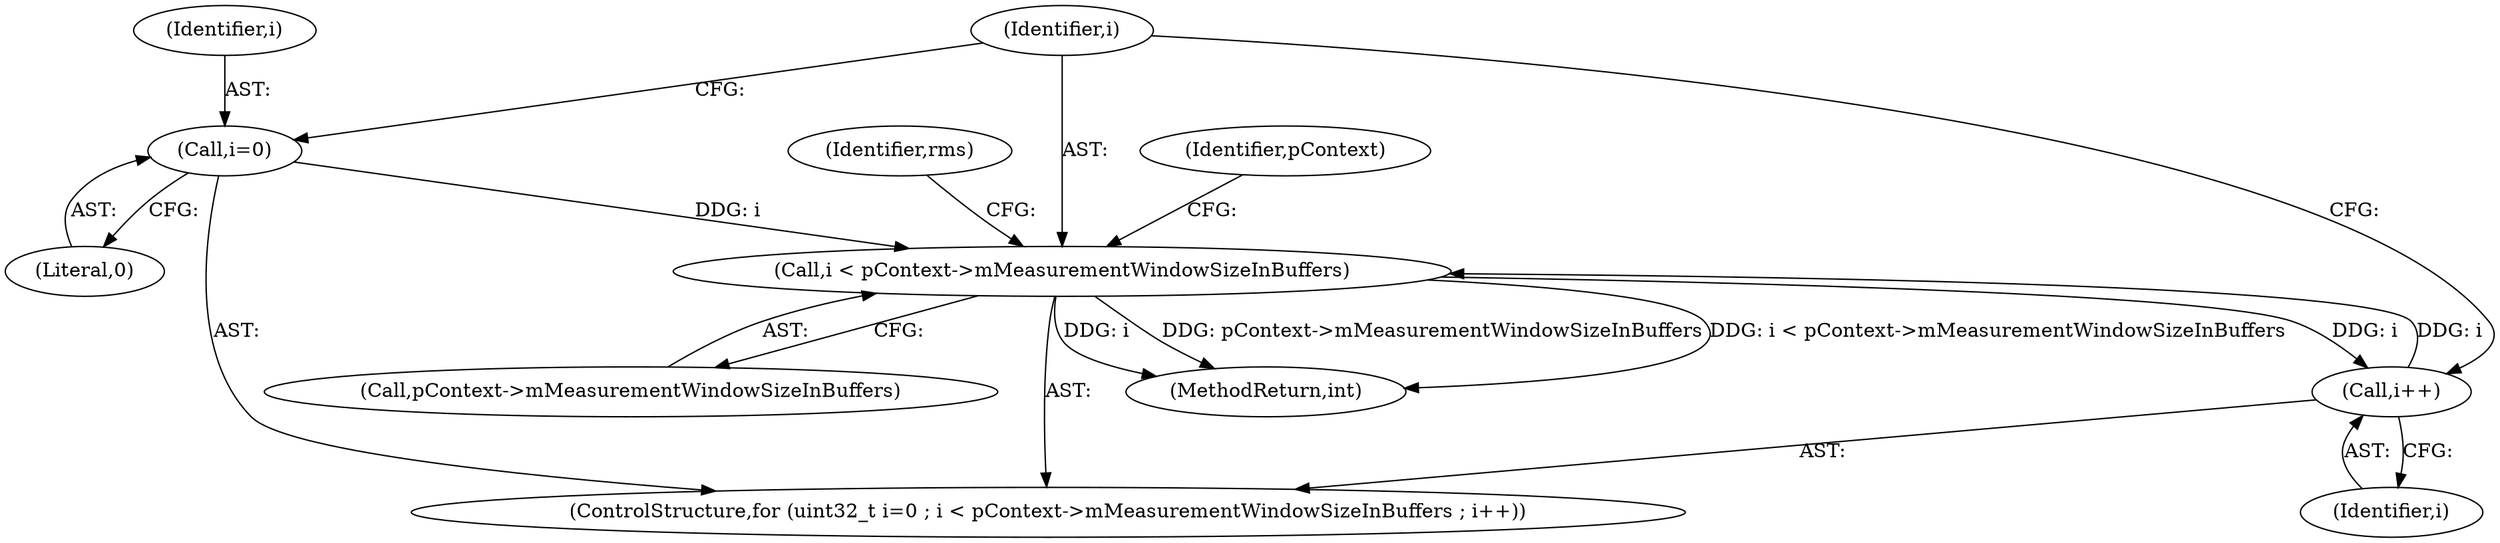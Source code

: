 digraph "0_Android_557bd7bfe6c4895faee09e46fc9b5304a956c8b7@pointer" {
"1000987" [label="(Call,i < pContext->mMeasurementWindowSizeInBuffers)"];
"1000992" [label="(Call,i++)"];
"1000987" [label="(Call,i < pContext->mMeasurementWindowSizeInBuffers)"];
"1000984" [label="(Call,i=0)"];
"1000999" [label="(Identifier,pContext)"];
"1000984" [label="(Call,i=0)"];
"1000992" [label="(Call,i++)"];
"1000985" [label="(Identifier,i)"];
"1000989" [label="(Call,pContext->mMeasurementWindowSizeInBuffers)"];
"1000986" [label="(Literal,0)"];
"1000982" [label="(ControlStructure,for (uint32_t i=0 ; i < pContext->mMeasurementWindowSizeInBuffers ; i++))"];
"1000987" [label="(Call,i < pContext->mMeasurementWindowSizeInBuffers)"];
"1001120" [label="(MethodReturn,int)"];
"1000993" [label="(Identifier,i)"];
"1001037" [label="(Identifier,rms)"];
"1000988" [label="(Identifier,i)"];
"1000987" -> "1000982"  [label="AST: "];
"1000987" -> "1000989"  [label="CFG: "];
"1000988" -> "1000987"  [label="AST: "];
"1000989" -> "1000987"  [label="AST: "];
"1000999" -> "1000987"  [label="CFG: "];
"1001037" -> "1000987"  [label="CFG: "];
"1000987" -> "1001120"  [label="DDG: i"];
"1000987" -> "1001120"  [label="DDG: pContext->mMeasurementWindowSizeInBuffers"];
"1000987" -> "1001120"  [label="DDG: i < pContext->mMeasurementWindowSizeInBuffers"];
"1000992" -> "1000987"  [label="DDG: i"];
"1000984" -> "1000987"  [label="DDG: i"];
"1000987" -> "1000992"  [label="DDG: i"];
"1000992" -> "1000982"  [label="AST: "];
"1000992" -> "1000993"  [label="CFG: "];
"1000993" -> "1000992"  [label="AST: "];
"1000988" -> "1000992"  [label="CFG: "];
"1000984" -> "1000982"  [label="AST: "];
"1000984" -> "1000986"  [label="CFG: "];
"1000985" -> "1000984"  [label="AST: "];
"1000986" -> "1000984"  [label="AST: "];
"1000988" -> "1000984"  [label="CFG: "];
}

